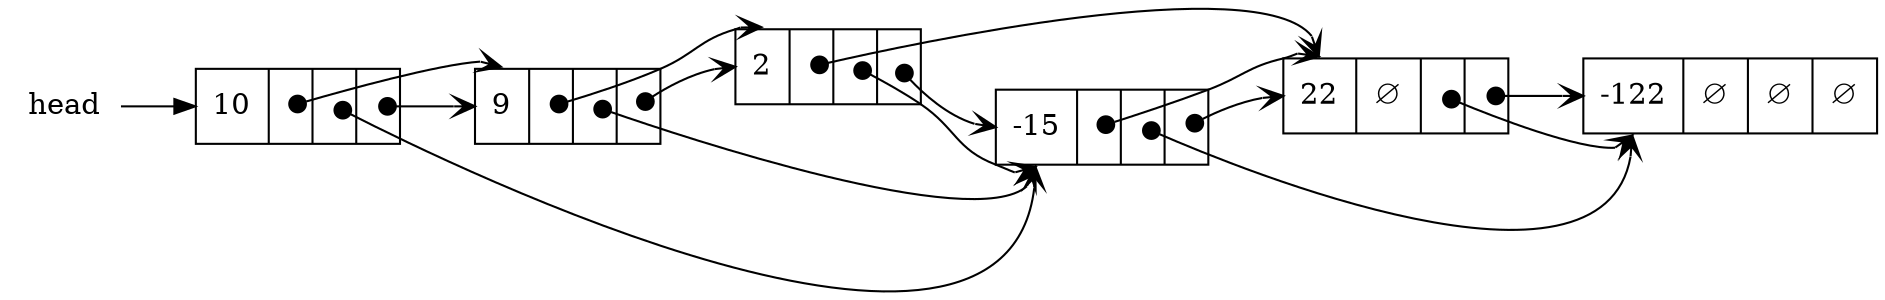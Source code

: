 digraph "Exercício 1" {
        rankdir=LR;

        node [shape=record];

        head -> A;

	A [label="{ <data> 10   | <ref0>   | <ref1>   | <ref2>   }"]
	B [label="{ <data> 9    | <ref0>   | <ref1>   | <ref2>   }"]
	C [label="{ <data> 2    | <ref0>   | <ref1>   | <ref2>   }"]
	D [label="{ <data> -15  | <ref0>   | <ref1>   | <ref2>   }"]
	E [label="{ <data> 22   | <ref0> ∅ | <ref1>   | <ref2>   }"]
	F [label="{ <data> -122 | <ref0> ∅ | <ref1> ∅ | <ref2> ∅ }"]

        head [shape=plaintext]
	
	A:ref0:c -> B:data:n [arrowhead=vee, arrowtail=dot, dir=both, tailclip=false];
	A:ref1:c -> D:data:s [arrowhead=vee, arrowtail=dot, dir=both, tailclip=false];
	A:ref2:c -> B:data:w [arrowhead=vee, arrowtail=dot, dir=both, tailclip=false];
	B:ref0:c -> C:data:n [arrowhead=vee, arrowtail=dot, dir=both, tailclip=false];
	B:ref1:c -> D:data:s [arrowhead=vee, arrowtail=dot, dir=both, tailclip=false];
	B:ref2:c -> C:data:w [arrowhead=vee, arrowtail=dot, dir=both, tailclip=false];
	C:ref0:c -> E:data:n [arrowhead=vee, arrowtail=dot, dir=both, tailclip=false];
	C:ref1:c -> D:data:s [arrowhead=vee, arrowtail=dot, dir=both, tailclip=false];
	C:ref2:c -> D:data:w [arrowhead=vee, arrowtail=dot, dir=both, tailclip=false];
	D:ref0:c -> E:data:n [arrowhead=vee, arrowtail=dot, dir=both, tailclip=false];
	D:ref1:c -> F:data:s [arrowhead=vee, arrowtail=dot, dir=both, tailclip=false];
	D:ref2:c -> E:data:w [arrowhead=vee, arrowtail=dot, dir=both, tailclip=false];
	E:ref1:c -> F:data:s [arrowhead=vee, arrowtail=dot, dir=both, tailclip=false];
	E:ref2:c -> F:data:w [arrowhead=vee, arrowtail=dot, dir=both, tailclip=false];
}
